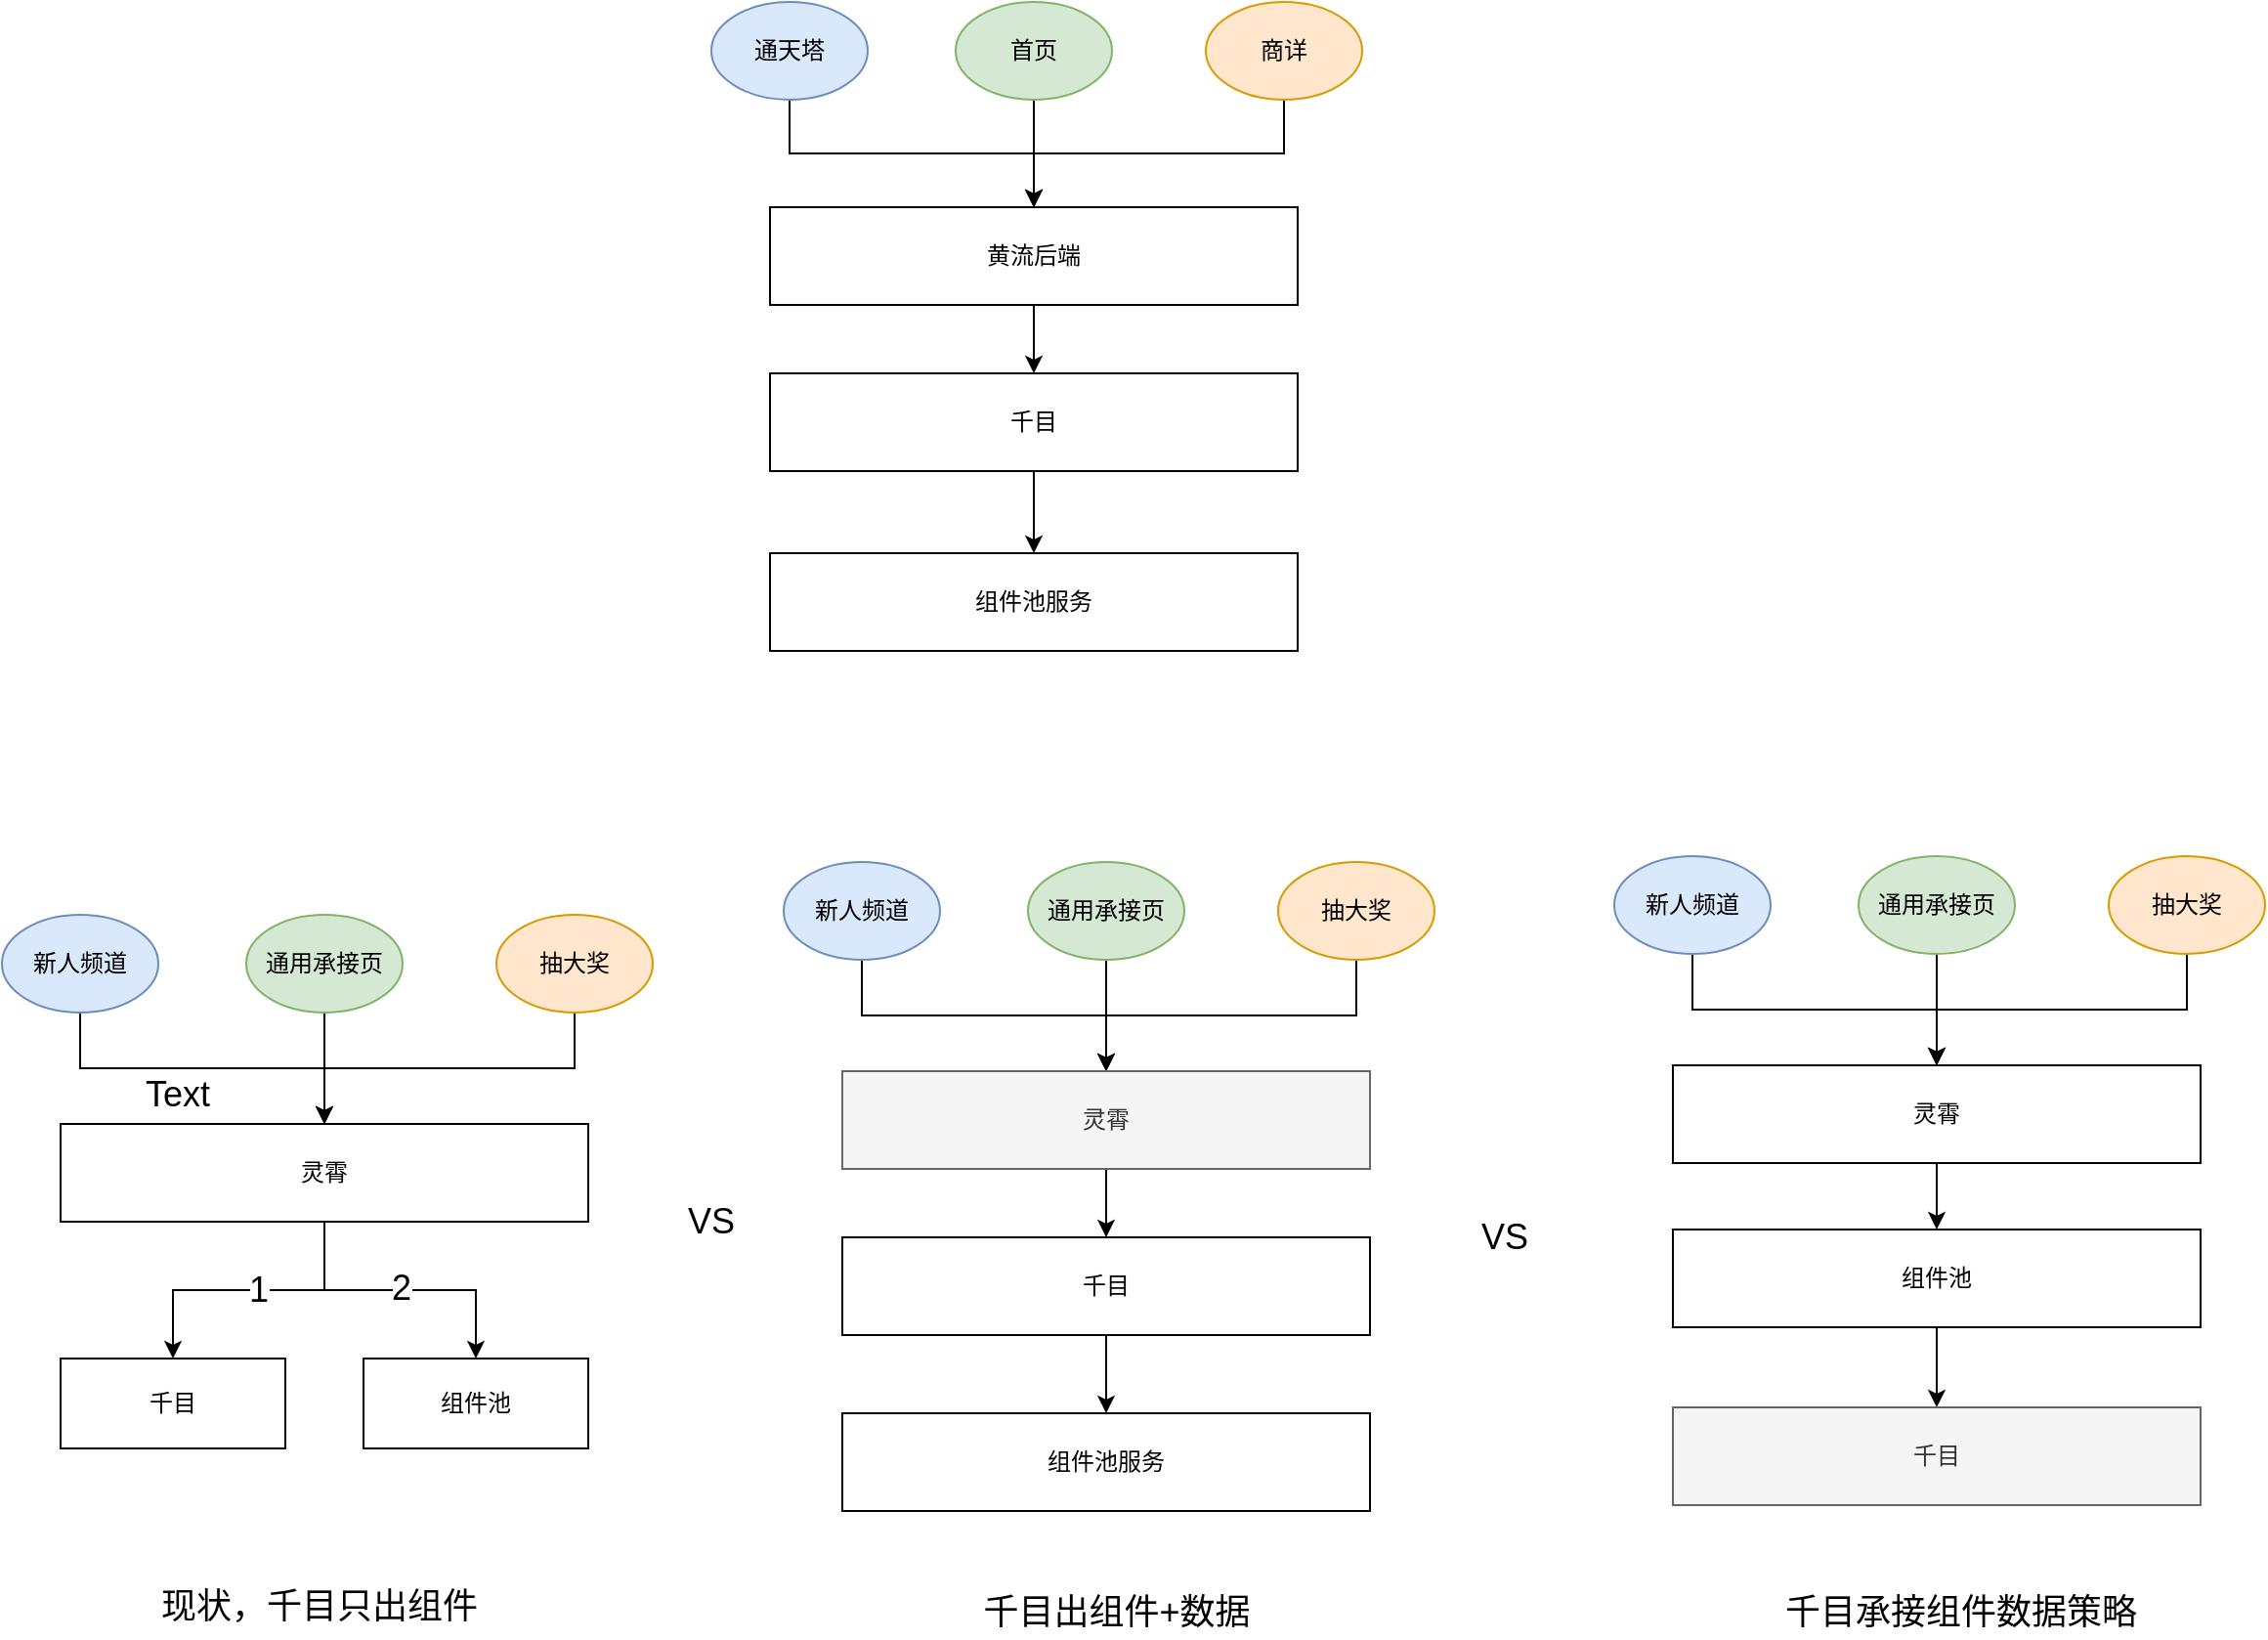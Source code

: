 <mxfile version="20.6.2" type="github">
  <diagram id="9PH4TELa1Uke-sMNyPmK" name="第 1 页">
    <mxGraphModel dx="1838" dy="-37" grid="0" gridSize="10" guides="1" tooltips="1" connect="1" arrows="1" fold="1" page="0" pageScale="1" pageWidth="827" pageHeight="1169" math="0" shadow="0">
      <root>
        <mxCell id="0" />
        <mxCell id="1" parent="0" />
        <mxCell id="kBixg6GuGJOfSXqgUfik-32" style="edgeStyle=orthogonalEdgeStyle;rounded=0;orthogonalLoop=1;jettySize=auto;html=1;exitX=0.5;exitY=1;exitDx=0;exitDy=0;" parent="1" source="kBixg6GuGJOfSXqgUfik-28" target="kBixg6GuGJOfSXqgUfik-31" edge="1">
          <mxGeometry relative="1" as="geometry" />
        </mxCell>
        <mxCell id="kBixg6GuGJOfSXqgUfik-28" value="通天塔" style="ellipse;whiteSpace=wrap;html=1;fillColor=#dae8fc;strokeColor=#6c8ebf;" parent="1" vertex="1">
          <mxGeometry x="-171" y="835" width="80" height="50" as="geometry" />
        </mxCell>
        <mxCell id="kBixg6GuGJOfSXqgUfik-33" style="edgeStyle=orthogonalEdgeStyle;rounded=0;orthogonalLoop=1;jettySize=auto;html=1;exitX=0.5;exitY=1;exitDx=0;exitDy=0;entryX=0.5;entryY=0;entryDx=0;entryDy=0;" parent="1" source="kBixg6GuGJOfSXqgUfik-29" target="kBixg6GuGJOfSXqgUfik-31" edge="1">
          <mxGeometry relative="1" as="geometry" />
        </mxCell>
        <mxCell id="kBixg6GuGJOfSXqgUfik-29" value="首页" style="ellipse;whiteSpace=wrap;html=1;fillColor=#d5e8d4;strokeColor=#82b366;" parent="1" vertex="1">
          <mxGeometry x="-46" y="835" width="80" height="50" as="geometry" />
        </mxCell>
        <mxCell id="kBixg6GuGJOfSXqgUfik-34" style="edgeStyle=orthogonalEdgeStyle;rounded=0;orthogonalLoop=1;jettySize=auto;html=1;entryX=0.5;entryY=0;entryDx=0;entryDy=0;" parent="1" source="kBixg6GuGJOfSXqgUfik-30" target="kBixg6GuGJOfSXqgUfik-31" edge="1">
          <mxGeometry relative="1" as="geometry" />
        </mxCell>
        <mxCell id="kBixg6GuGJOfSXqgUfik-30" value="商详" style="ellipse;whiteSpace=wrap;html=1;fillColor=#ffe6cc;strokeColor=#d79b00;" parent="1" vertex="1">
          <mxGeometry x="82" y="835" width="80" height="50" as="geometry" />
        </mxCell>
        <mxCell id="kBixg6GuGJOfSXqgUfik-37" value="" style="edgeStyle=orthogonalEdgeStyle;rounded=0;orthogonalLoop=1;jettySize=auto;html=1;" parent="1" source="kBixg6GuGJOfSXqgUfik-31" target="kBixg6GuGJOfSXqgUfik-35" edge="1">
          <mxGeometry relative="1" as="geometry" />
        </mxCell>
        <mxCell id="kBixg6GuGJOfSXqgUfik-31" value="黄流后端" style="rounded=0;whiteSpace=wrap;html=1;" parent="1" vertex="1">
          <mxGeometry x="-141" y="940" width="270" height="50" as="geometry" />
        </mxCell>
        <mxCell id="kBixg6GuGJOfSXqgUfik-39" value="" style="edgeStyle=orthogonalEdgeStyle;rounded=0;orthogonalLoop=1;jettySize=auto;html=1;" parent="1" source="kBixg6GuGJOfSXqgUfik-35" target="kBixg6GuGJOfSXqgUfik-38" edge="1">
          <mxGeometry relative="1" as="geometry" />
        </mxCell>
        <mxCell id="kBixg6GuGJOfSXqgUfik-35" value="千目" style="rounded=0;whiteSpace=wrap;html=1;" parent="1" vertex="1">
          <mxGeometry x="-141" y="1025" width="270" height="50" as="geometry" />
        </mxCell>
        <mxCell id="kBixg6GuGJOfSXqgUfik-38" value="组件池服务" style="rounded=0;whiteSpace=wrap;html=1;" parent="1" vertex="1">
          <mxGeometry x="-141" y="1117" width="270" height="50" as="geometry" />
        </mxCell>
        <mxCell id="kBixg6GuGJOfSXqgUfik-50" style="edgeStyle=orthogonalEdgeStyle;rounded=0;orthogonalLoop=1;jettySize=auto;html=1;exitX=0.5;exitY=1;exitDx=0;exitDy=0;" parent="1" source="kBixg6GuGJOfSXqgUfik-51" target="kBixg6GuGJOfSXqgUfik-57" edge="1">
          <mxGeometry relative="1" as="geometry" />
        </mxCell>
        <mxCell id="kBixg6GuGJOfSXqgUfik-51" value="新人频道" style="ellipse;whiteSpace=wrap;html=1;fillColor=#dae8fc;strokeColor=#6c8ebf;" parent="1" vertex="1">
          <mxGeometry x="-134" y="1275" width="80" height="50" as="geometry" />
        </mxCell>
        <mxCell id="kBixg6GuGJOfSXqgUfik-52" style="edgeStyle=orthogonalEdgeStyle;rounded=0;orthogonalLoop=1;jettySize=auto;html=1;exitX=0.5;exitY=1;exitDx=0;exitDy=0;entryX=0.5;entryY=0;entryDx=0;entryDy=0;" parent="1" source="kBixg6GuGJOfSXqgUfik-53" target="kBixg6GuGJOfSXqgUfik-57" edge="1">
          <mxGeometry relative="1" as="geometry" />
        </mxCell>
        <mxCell id="kBixg6GuGJOfSXqgUfik-53" value="通用承接页" style="ellipse;whiteSpace=wrap;html=1;fillColor=#d5e8d4;strokeColor=#82b366;" parent="1" vertex="1">
          <mxGeometry x="-9" y="1275" width="80" height="50" as="geometry" />
        </mxCell>
        <mxCell id="kBixg6GuGJOfSXqgUfik-54" style="edgeStyle=orthogonalEdgeStyle;rounded=0;orthogonalLoop=1;jettySize=auto;html=1;entryX=0.5;entryY=0;entryDx=0;entryDy=0;" parent="1" source="kBixg6GuGJOfSXqgUfik-55" target="kBixg6GuGJOfSXqgUfik-57" edge="1">
          <mxGeometry relative="1" as="geometry" />
        </mxCell>
        <mxCell id="kBixg6GuGJOfSXqgUfik-55" value="抽大奖" style="ellipse;whiteSpace=wrap;html=1;fillColor=#ffe6cc;strokeColor=#d79b00;" parent="1" vertex="1">
          <mxGeometry x="119" y="1275" width="80" height="50" as="geometry" />
        </mxCell>
        <mxCell id="kBixg6GuGJOfSXqgUfik-56" value="" style="edgeStyle=orthogonalEdgeStyle;rounded=0;orthogonalLoop=1;jettySize=auto;html=1;" parent="1" source="kBixg6GuGJOfSXqgUfik-57" target="kBixg6GuGJOfSXqgUfik-59" edge="1">
          <mxGeometry relative="1" as="geometry" />
        </mxCell>
        <mxCell id="kBixg6GuGJOfSXqgUfik-57" value="灵霄" style="rounded=0;whiteSpace=wrap;html=1;fillColor=#f5f5f5;fontColor=#333333;strokeColor=#666666;" parent="1" vertex="1">
          <mxGeometry x="-104" y="1382" width="270" height="50" as="geometry" />
        </mxCell>
        <mxCell id="kBixg6GuGJOfSXqgUfik-58" value="" style="edgeStyle=orthogonalEdgeStyle;rounded=0;orthogonalLoop=1;jettySize=auto;html=1;" parent="1" source="kBixg6GuGJOfSXqgUfik-59" target="kBixg6GuGJOfSXqgUfik-60" edge="1">
          <mxGeometry relative="1" as="geometry" />
        </mxCell>
        <mxCell id="kBixg6GuGJOfSXqgUfik-59" value="千目" style="rounded=0;whiteSpace=wrap;html=1;" parent="1" vertex="1">
          <mxGeometry x="-104" y="1467" width="270" height="50" as="geometry" />
        </mxCell>
        <mxCell id="kBixg6GuGJOfSXqgUfik-60" value="组件池服务" style="rounded=0;whiteSpace=wrap;html=1;" parent="1" vertex="1">
          <mxGeometry x="-104" y="1557" width="270" height="50" as="geometry" />
        </mxCell>
        <mxCell id="kBixg6GuGJOfSXqgUfik-63" style="edgeStyle=orthogonalEdgeStyle;rounded=0;orthogonalLoop=1;jettySize=auto;html=1;exitX=0.5;exitY=1;exitDx=0;exitDy=0;" parent="1" source="kBixg6GuGJOfSXqgUfik-64" target="kBixg6GuGJOfSXqgUfik-70" edge="1">
          <mxGeometry relative="1" as="geometry" />
        </mxCell>
        <mxCell id="kBixg6GuGJOfSXqgUfik-64" value="新人频道" style="ellipse;whiteSpace=wrap;html=1;fillColor=#dae8fc;strokeColor=#6c8ebf;" parent="1" vertex="1">
          <mxGeometry x="291" y="1272" width="80" height="50" as="geometry" />
        </mxCell>
        <mxCell id="kBixg6GuGJOfSXqgUfik-65" style="edgeStyle=orthogonalEdgeStyle;rounded=0;orthogonalLoop=1;jettySize=auto;html=1;exitX=0.5;exitY=1;exitDx=0;exitDy=0;entryX=0.5;entryY=0;entryDx=0;entryDy=0;" parent="1" source="kBixg6GuGJOfSXqgUfik-66" target="kBixg6GuGJOfSXqgUfik-70" edge="1">
          <mxGeometry relative="1" as="geometry" />
        </mxCell>
        <mxCell id="kBixg6GuGJOfSXqgUfik-66" value="通用承接页" style="ellipse;whiteSpace=wrap;html=1;fillColor=#d5e8d4;strokeColor=#82b366;" parent="1" vertex="1">
          <mxGeometry x="416" y="1272" width="80" height="50" as="geometry" />
        </mxCell>
        <mxCell id="kBixg6GuGJOfSXqgUfik-67" style="edgeStyle=orthogonalEdgeStyle;rounded=0;orthogonalLoop=1;jettySize=auto;html=1;entryX=0.5;entryY=0;entryDx=0;entryDy=0;" parent="1" source="kBixg6GuGJOfSXqgUfik-68" target="kBixg6GuGJOfSXqgUfik-70" edge="1">
          <mxGeometry relative="1" as="geometry" />
        </mxCell>
        <mxCell id="kBixg6GuGJOfSXqgUfik-68" value="抽大奖" style="ellipse;whiteSpace=wrap;html=1;fillColor=#ffe6cc;strokeColor=#d79b00;" parent="1" vertex="1">
          <mxGeometry x="544" y="1272" width="80" height="50" as="geometry" />
        </mxCell>
        <mxCell id="kBixg6GuGJOfSXqgUfik-69" value="" style="edgeStyle=orthogonalEdgeStyle;rounded=0;orthogonalLoop=1;jettySize=auto;html=1;" parent="1" source="kBixg6GuGJOfSXqgUfik-70" target="kBixg6GuGJOfSXqgUfik-72" edge="1">
          <mxGeometry relative="1" as="geometry" />
        </mxCell>
        <mxCell id="kBixg6GuGJOfSXqgUfik-70" value="灵霄" style="rounded=0;whiteSpace=wrap;html=1;" parent="1" vertex="1">
          <mxGeometry x="321" y="1379" width="270" height="50" as="geometry" />
        </mxCell>
        <mxCell id="kBixg6GuGJOfSXqgUfik-71" value="" style="edgeStyle=orthogonalEdgeStyle;rounded=0;orthogonalLoop=1;jettySize=auto;html=1;" parent="1" source="kBixg6GuGJOfSXqgUfik-72" target="kBixg6GuGJOfSXqgUfik-73" edge="1">
          <mxGeometry relative="1" as="geometry" />
        </mxCell>
        <mxCell id="kBixg6GuGJOfSXqgUfik-72" value="组件池" style="rounded=0;whiteSpace=wrap;html=1;" parent="1" vertex="1">
          <mxGeometry x="321" y="1463" width="270" height="50" as="geometry" />
        </mxCell>
        <mxCell id="kBixg6GuGJOfSXqgUfik-73" value="千目" style="rounded=0;whiteSpace=wrap;html=1;fillColor=#f5f5f5;fontColor=#333333;strokeColor=#666666;" parent="1" vertex="1">
          <mxGeometry x="321" y="1554" width="270" height="50" as="geometry" />
        </mxCell>
        <mxCell id="kBixg6GuGJOfSXqgUfik-74" value="VS" style="text;html=1;strokeColor=none;fillColor=none;align=center;verticalAlign=middle;whiteSpace=wrap;rounded=0;dashed=1;fontSize=18;" parent="1" vertex="1">
          <mxGeometry x="205" y="1452" width="60" height="30" as="geometry" />
        </mxCell>
        <mxCell id="kBixg6GuGJOfSXqgUfik-107" value="Text" style="text;html=1;strokeColor=none;fillColor=none;align=center;verticalAlign=middle;whiteSpace=wrap;rounded=0;dashed=1;fontSize=18;" parent="1" vertex="1">
          <mxGeometry x="-474" y="1379" width="60" height="30" as="geometry" />
        </mxCell>
        <mxCell id="kBixg6GuGJOfSXqgUfik-108" style="edgeStyle=orthogonalEdgeStyle;rounded=0;orthogonalLoop=1;jettySize=auto;html=1;exitX=0.5;exitY=1;exitDx=0;exitDy=0;" parent="1" source="kBixg6GuGJOfSXqgUfik-109" target="kBixg6GuGJOfSXqgUfik-118" edge="1">
          <mxGeometry relative="1" as="geometry" />
        </mxCell>
        <mxCell id="kBixg6GuGJOfSXqgUfik-109" value="新人频道" style="ellipse;whiteSpace=wrap;html=1;fillColor=#dae8fc;strokeColor=#6c8ebf;" parent="1" vertex="1">
          <mxGeometry x="-534" y="1302" width="80" height="50" as="geometry" />
        </mxCell>
        <mxCell id="kBixg6GuGJOfSXqgUfik-110" style="edgeStyle=orthogonalEdgeStyle;rounded=0;orthogonalLoop=1;jettySize=auto;html=1;exitX=0.5;exitY=1;exitDx=0;exitDy=0;entryX=0.5;entryY=0;entryDx=0;entryDy=0;" parent="1" source="kBixg6GuGJOfSXqgUfik-111" target="kBixg6GuGJOfSXqgUfik-118" edge="1">
          <mxGeometry relative="1" as="geometry" />
        </mxCell>
        <mxCell id="kBixg6GuGJOfSXqgUfik-111" value="通用承接页" style="ellipse;whiteSpace=wrap;html=1;fillColor=#d5e8d4;strokeColor=#82b366;" parent="1" vertex="1">
          <mxGeometry x="-409" y="1302" width="80" height="50" as="geometry" />
        </mxCell>
        <mxCell id="kBixg6GuGJOfSXqgUfik-112" style="edgeStyle=orthogonalEdgeStyle;rounded=0;orthogonalLoop=1;jettySize=auto;html=1;entryX=0.5;entryY=0;entryDx=0;entryDy=0;" parent="1" source="kBixg6GuGJOfSXqgUfik-113" target="kBixg6GuGJOfSXqgUfik-118" edge="1">
          <mxGeometry relative="1" as="geometry" />
        </mxCell>
        <mxCell id="kBixg6GuGJOfSXqgUfik-113" value="抽大奖" style="ellipse;whiteSpace=wrap;html=1;fillColor=#ffe6cc;strokeColor=#d79b00;" parent="1" vertex="1">
          <mxGeometry x="-281" y="1302" width="80" height="50" as="geometry" />
        </mxCell>
        <mxCell id="kBixg6GuGJOfSXqgUfik-114" style="edgeStyle=orthogonalEdgeStyle;rounded=0;orthogonalLoop=1;jettySize=auto;html=1;entryX=0.5;entryY=0;entryDx=0;entryDy=0;fontSize=18;" parent="1" source="kBixg6GuGJOfSXqgUfik-118" target="kBixg6GuGJOfSXqgUfik-119" edge="1">
          <mxGeometry relative="1" as="geometry" />
        </mxCell>
        <mxCell id="kBixg6GuGJOfSXqgUfik-115" value="1" style="edgeLabel;html=1;align=center;verticalAlign=middle;resizable=0;points=[];fontSize=18;" parent="kBixg6GuGJOfSXqgUfik-114" vertex="1" connectable="0">
          <mxGeometry x="-0.14" y="3" relative="1" as="geometry">
            <mxPoint x="-6" y="-3" as="offset" />
          </mxGeometry>
        </mxCell>
        <mxCell id="kBixg6GuGJOfSXqgUfik-116" style="edgeStyle=orthogonalEdgeStyle;rounded=0;orthogonalLoop=1;jettySize=auto;html=1;fontSize=18;" parent="1" source="kBixg6GuGJOfSXqgUfik-118" target="kBixg6GuGJOfSXqgUfik-120" edge="1">
          <mxGeometry relative="1" as="geometry" />
        </mxCell>
        <mxCell id="kBixg6GuGJOfSXqgUfik-117" value="2" style="edgeLabel;html=1;align=center;verticalAlign=middle;resizable=0;points=[];fontSize=18;" parent="kBixg6GuGJOfSXqgUfik-116" vertex="1" connectable="0">
          <mxGeometry x="-0.002" y="1" relative="1" as="geometry">
            <mxPoint as="offset" />
          </mxGeometry>
        </mxCell>
        <mxCell id="kBixg6GuGJOfSXqgUfik-118" value="灵霄" style="rounded=0;whiteSpace=wrap;html=1;" parent="1" vertex="1">
          <mxGeometry x="-504" y="1409" width="270" height="50" as="geometry" />
        </mxCell>
        <mxCell id="kBixg6GuGJOfSXqgUfik-119" value="千目" style="rounded=0;whiteSpace=wrap;html=1;" parent="1" vertex="1">
          <mxGeometry x="-504" y="1529" width="115" height="46" as="geometry" />
        </mxCell>
        <mxCell id="kBixg6GuGJOfSXqgUfik-120" value="组件池" style="rounded=0;whiteSpace=wrap;html=1;" parent="1" vertex="1">
          <mxGeometry x="-349" y="1529" width="115" height="46" as="geometry" />
        </mxCell>
        <mxCell id="kBixg6GuGJOfSXqgUfik-121" value="VS" style="text;html=1;strokeColor=none;fillColor=none;align=center;verticalAlign=middle;whiteSpace=wrap;rounded=0;dashed=1;fontSize=18;" parent="1" vertex="1">
          <mxGeometry x="-201" y="1444" width="60" height="30" as="geometry" />
        </mxCell>
        <mxCell id="kBixg6GuGJOfSXqgUfik-122" value="现状，千目只出组件" style="text;html=1;strokeColor=none;fillColor=none;align=center;verticalAlign=middle;whiteSpace=wrap;rounded=0;dashed=1;fontSize=18;" parent="1" vertex="1">
          <mxGeometry x="-460" y="1645" width="177" height="22.5" as="geometry" />
        </mxCell>
        <mxCell id="kBixg6GuGJOfSXqgUfik-123" value="千目出组件+数据" style="text;html=1;strokeColor=none;fillColor=none;align=center;verticalAlign=middle;whiteSpace=wrap;rounded=0;dashed=1;fontSize=18;" parent="1" vertex="1">
          <mxGeometry x="-39" y="1645" width="150.5" height="27" as="geometry" />
        </mxCell>
        <mxCell id="kBixg6GuGJOfSXqgUfik-124" value="千目承接组件数据策略" style="text;html=1;strokeColor=none;fillColor=none;align=center;verticalAlign=middle;whiteSpace=wrap;rounded=0;dashed=1;fontSize=18;" parent="1" vertex="1">
          <mxGeometry x="363.5" y="1645" width="209" height="27" as="geometry" />
        </mxCell>
      </root>
    </mxGraphModel>
  </diagram>
</mxfile>

